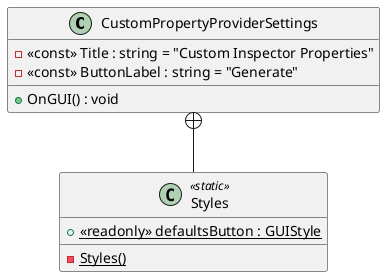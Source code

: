 @startuml
class CustomPropertyProviderSettings {
    - <<const>> Title : string = "Custom Inspector Properties"
    - <<const>> ButtonLabel : string = "Generate"
    + OnGUI() : void
}
class Styles <<static>> {
    {static} - Styles()
    + {static} <<readonly>> defaultsButton : GUIStyle
}
CustomPropertyProviderSettings +-- Styles
@enduml
